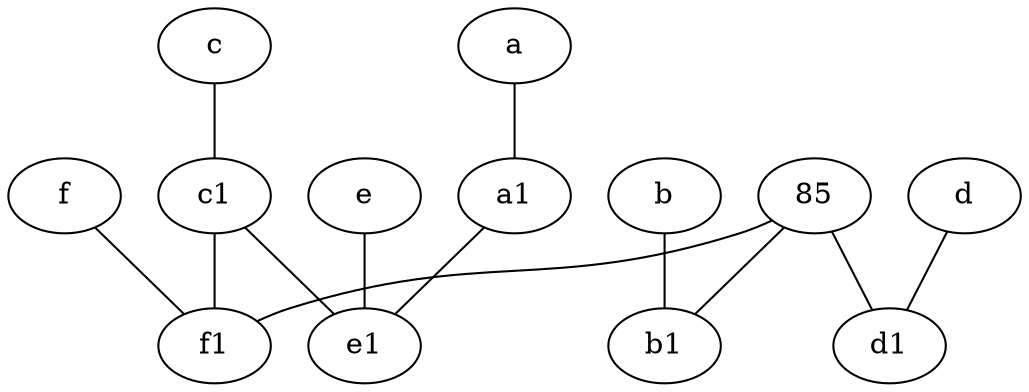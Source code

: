 graph {
	node [labelfontsize=50]
	f1 [labelfontsize=50 pos="3,8!"]
	f [labelfontsize=50 pos="3,9!"]
	b1 [labelfontsize=50 pos="9,4!"]
	a1 [labelfontsize=50 pos="8,3!"]
	e1 [labelfontsize=50 pos="7,7!"]
	d1 [labelfontsize=50 pos="3,5!"]
	c1 [labelfontsize=50 pos="4.5,3!"]
	85 [labelfontsize=50]
	c1 -- e1
	85 -- d1
	b -- b1
	d -- d1
	c1 -- f1
	e -- e1
	a -- a1
	c -- c1
	a1 -- e1
	85 -- f1
	85 -- b1
	f -- f1
}
